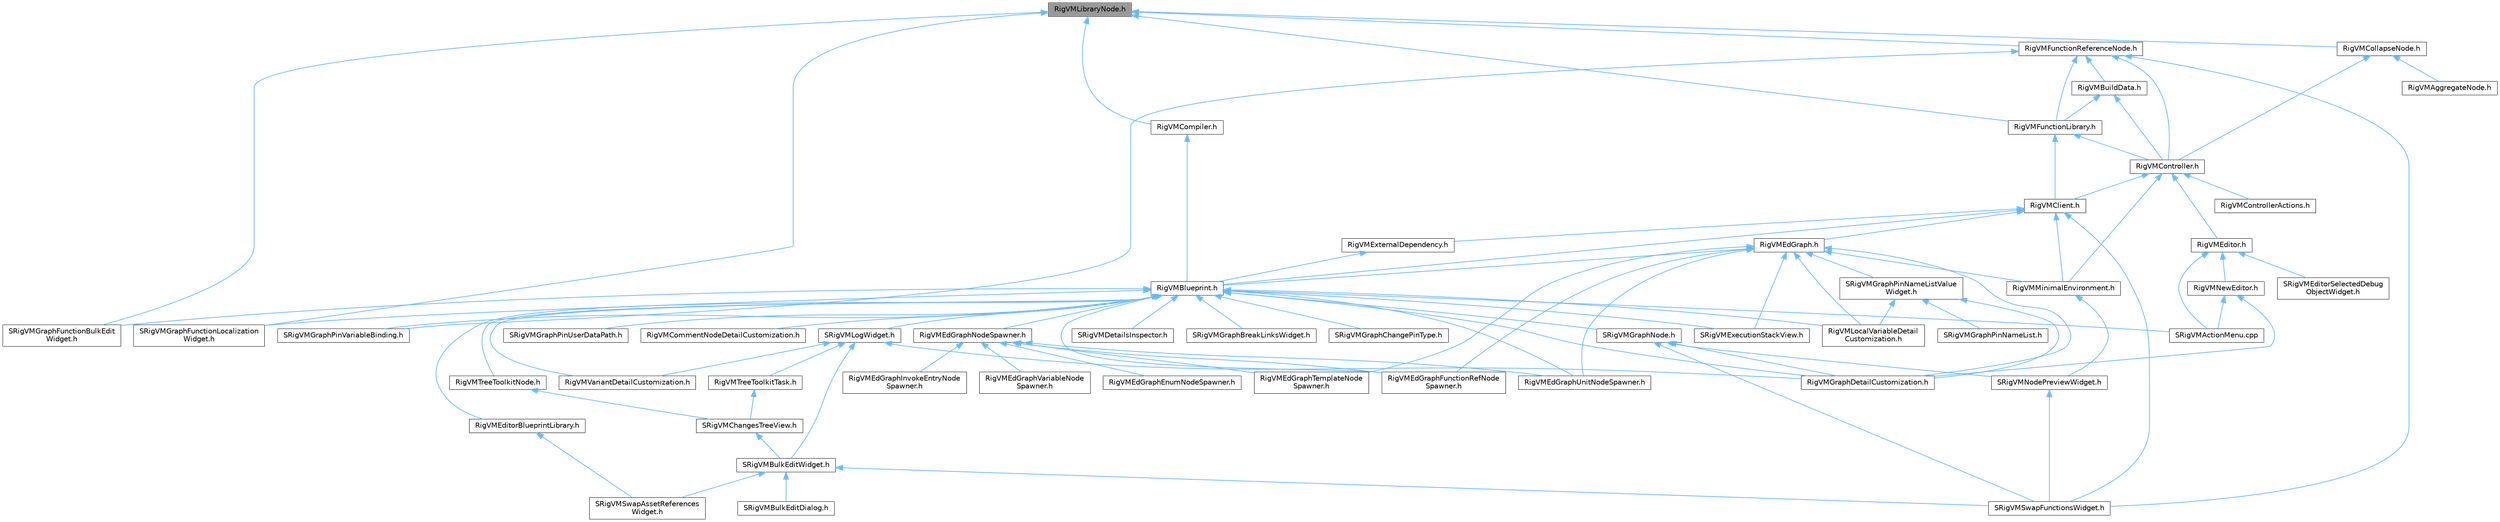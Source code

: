 digraph "RigVMLibraryNode.h"
{
 // INTERACTIVE_SVG=YES
 // LATEX_PDF_SIZE
  bgcolor="transparent";
  edge [fontname=Helvetica,fontsize=10,labelfontname=Helvetica,labelfontsize=10];
  node [fontname=Helvetica,fontsize=10,shape=box,height=0.2,width=0.4];
  Node1 [id="Node000001",label="RigVMLibraryNode.h",height=0.2,width=0.4,color="gray40", fillcolor="grey60", style="filled", fontcolor="black",tooltip=" "];
  Node1 -> Node2 [id="edge1_Node000001_Node000002",dir="back",color="steelblue1",style="solid",tooltip=" "];
  Node2 [id="Node000002",label="RigVMCollapseNode.h",height=0.2,width=0.4,color="grey40", fillcolor="white", style="filled",URL="$d1/d95/RigVMCollapseNode_8h.html",tooltip=" "];
  Node2 -> Node3 [id="edge2_Node000002_Node000003",dir="back",color="steelblue1",style="solid",tooltip=" "];
  Node3 [id="Node000003",label="RigVMAggregateNode.h",height=0.2,width=0.4,color="grey40", fillcolor="white", style="filled",URL="$d7/d89/RigVMAggregateNode_8h.html",tooltip=" "];
  Node2 -> Node4 [id="edge3_Node000002_Node000004",dir="back",color="steelblue1",style="solid",tooltip=" "];
  Node4 [id="Node000004",label="RigVMController.h",height=0.2,width=0.4,color="grey40", fillcolor="white", style="filled",URL="$da/d1e/RigVMController_8h.html",tooltip=" "];
  Node4 -> Node5 [id="edge4_Node000004_Node000005",dir="back",color="steelblue1",style="solid",tooltip=" "];
  Node5 [id="Node000005",label="RigVMClient.h",height=0.2,width=0.4,color="grey40", fillcolor="white", style="filled",URL="$db/d93/RigVMClient_8h.html",tooltip=" "];
  Node5 -> Node6 [id="edge5_Node000005_Node000006",dir="back",color="steelblue1",style="solid",tooltip=" "];
  Node6 [id="Node000006",label="RigVMBlueprint.h",height=0.2,width=0.4,color="grey40", fillcolor="white", style="filled",URL="$df/d44/RigVMBlueprint_8h.html",tooltip=" "];
  Node6 -> Node7 [id="edge6_Node000006_Node000007",dir="back",color="steelblue1",style="solid",tooltip=" "];
  Node7 [id="Node000007",label="RigVMCommentNodeDetailCustomization.h",height=0.2,width=0.4,color="grey40", fillcolor="white", style="filled",URL="$de/ddb/RigVMCommentNodeDetailCustomization_8h.html",tooltip=" "];
  Node6 -> Node8 [id="edge7_Node000006_Node000008",dir="back",color="steelblue1",style="solid",tooltip=" "];
  Node8 [id="Node000008",label="RigVMEdGraphFunctionRefNode\lSpawner.h",height=0.2,width=0.4,color="grey40", fillcolor="white", style="filled",URL="$d3/d16/RigVMEdGraphFunctionRefNodeSpawner_8h.html",tooltip=" "];
  Node6 -> Node9 [id="edge8_Node000006_Node000009",dir="back",color="steelblue1",style="solid",tooltip=" "];
  Node9 [id="Node000009",label="RigVMEdGraphNodeSpawner.h",height=0.2,width=0.4,color="grey40", fillcolor="white", style="filled",URL="$d4/d8b/RigVMEdGraphNodeSpawner_8h.html",tooltip=" "];
  Node9 -> Node10 [id="edge9_Node000009_Node000010",dir="back",color="steelblue1",style="solid",tooltip=" "];
  Node10 [id="Node000010",label="RigVMEdGraphEnumNodeSpawner.h",height=0.2,width=0.4,color="grey40", fillcolor="white", style="filled",URL="$d3/dfd/RigVMEdGraphEnumNodeSpawner_8h.html",tooltip=" "];
  Node9 -> Node8 [id="edge10_Node000009_Node000008",dir="back",color="steelblue1",style="solid",tooltip=" "];
  Node9 -> Node11 [id="edge11_Node000009_Node000011",dir="back",color="steelblue1",style="solid",tooltip=" "];
  Node11 [id="Node000011",label="RigVMEdGraphInvokeEntryNode\lSpawner.h",height=0.2,width=0.4,color="grey40", fillcolor="white", style="filled",URL="$d9/de6/RigVMEdGraphInvokeEntryNodeSpawner_8h.html",tooltip=" "];
  Node9 -> Node12 [id="edge12_Node000009_Node000012",dir="back",color="steelblue1",style="solid",tooltip=" "];
  Node12 [id="Node000012",label="RigVMEdGraphTemplateNode\lSpawner.h",height=0.2,width=0.4,color="grey40", fillcolor="white", style="filled",URL="$d9/d6c/RigVMEdGraphTemplateNodeSpawner_8h.html",tooltip=" "];
  Node9 -> Node13 [id="edge13_Node000009_Node000013",dir="back",color="steelblue1",style="solid",tooltip=" "];
  Node13 [id="Node000013",label="RigVMEdGraphUnitNodeSpawner.h",height=0.2,width=0.4,color="grey40", fillcolor="white", style="filled",URL="$d3/d6b/RigVMEdGraphUnitNodeSpawner_8h.html",tooltip=" "];
  Node9 -> Node14 [id="edge14_Node000009_Node000014",dir="back",color="steelblue1",style="solid",tooltip=" "];
  Node14 [id="Node000014",label="RigVMEdGraphVariableNode\lSpawner.h",height=0.2,width=0.4,color="grey40", fillcolor="white", style="filled",URL="$d0/d83/RigVMEdGraphVariableNodeSpawner_8h.html",tooltip=" "];
  Node6 -> Node13 [id="edge15_Node000006_Node000013",dir="back",color="steelblue1",style="solid",tooltip=" "];
  Node6 -> Node15 [id="edge16_Node000006_Node000015",dir="back",color="steelblue1",style="solid",tooltip=" "];
  Node15 [id="Node000015",label="RigVMEditorBlueprintLibrary.h",height=0.2,width=0.4,color="grey40", fillcolor="white", style="filled",URL="$d9/d31/RigVMEditorBlueprintLibrary_8h.html",tooltip=" "];
  Node15 -> Node16 [id="edge17_Node000015_Node000016",dir="back",color="steelblue1",style="solid",tooltip=" "];
  Node16 [id="Node000016",label="SRigVMSwapAssetReferences\lWidget.h",height=0.2,width=0.4,color="grey40", fillcolor="white", style="filled",URL="$db/d3f/SRigVMSwapAssetReferencesWidget_8h.html",tooltip=" "];
  Node6 -> Node17 [id="edge18_Node000006_Node000017",dir="back",color="steelblue1",style="solid",tooltip=" "];
  Node17 [id="Node000017",label="RigVMGraphDetailCustomization.h",height=0.2,width=0.4,color="grey40", fillcolor="white", style="filled",URL="$da/d8c/RigVMGraphDetailCustomization_8h.html",tooltip=" "];
  Node6 -> Node18 [id="edge19_Node000006_Node000018",dir="back",color="steelblue1",style="solid",tooltip=" "];
  Node18 [id="Node000018",label="RigVMLocalVariableDetail\lCustomization.h",height=0.2,width=0.4,color="grey40", fillcolor="white", style="filled",URL="$de/de8/RigVMLocalVariableDetailCustomization_8h.html",tooltip=" "];
  Node6 -> Node19 [id="edge20_Node000006_Node000019",dir="back",color="steelblue1",style="solid",tooltip=" "];
  Node19 [id="Node000019",label="RigVMTreeToolkitNode.h",height=0.2,width=0.4,color="grey40", fillcolor="white", style="filled",URL="$dc/d84/RigVMTreeToolkitNode_8h.html",tooltip=" "];
  Node19 -> Node20 [id="edge21_Node000019_Node000020",dir="back",color="steelblue1",style="solid",tooltip=" "];
  Node20 [id="Node000020",label="SRigVMChangesTreeView.h",height=0.2,width=0.4,color="grey40", fillcolor="white", style="filled",URL="$dd/d83/SRigVMChangesTreeView_8h.html",tooltip=" "];
  Node20 -> Node21 [id="edge22_Node000020_Node000021",dir="back",color="steelblue1",style="solid",tooltip=" "];
  Node21 [id="Node000021",label="SRigVMBulkEditWidget.h",height=0.2,width=0.4,color="grey40", fillcolor="white", style="filled",URL="$d7/dab/SRigVMBulkEditWidget_8h.html",tooltip=" "];
  Node21 -> Node22 [id="edge23_Node000021_Node000022",dir="back",color="steelblue1",style="solid",tooltip=" "];
  Node22 [id="Node000022",label="SRigVMBulkEditDialog.h",height=0.2,width=0.4,color="grey40", fillcolor="white", style="filled",URL="$dd/d89/SRigVMBulkEditDialog_8h.html",tooltip=" "];
  Node21 -> Node16 [id="edge24_Node000021_Node000016",dir="back",color="steelblue1",style="solid",tooltip=" "];
  Node21 -> Node23 [id="edge25_Node000021_Node000023",dir="back",color="steelblue1",style="solid",tooltip=" "];
  Node23 [id="Node000023",label="SRigVMSwapFunctionsWidget.h",height=0.2,width=0.4,color="grey40", fillcolor="white", style="filled",URL="$d0/da2/SRigVMSwapFunctionsWidget_8h.html",tooltip=" "];
  Node6 -> Node24 [id="edge26_Node000006_Node000024",dir="back",color="steelblue1",style="solid",tooltip=" "];
  Node24 [id="Node000024",label="RigVMVariantDetailCustomization.h",height=0.2,width=0.4,color="grey40", fillcolor="white", style="filled",URL="$d2/db8/RigVMVariantDetailCustomization_8h.html",tooltip=" "];
  Node6 -> Node25 [id="edge27_Node000006_Node000025",dir="back",color="steelblue1",style="solid",tooltip=" "];
  Node25 [id="Node000025",label="SRigVMActionMenu.cpp",height=0.2,width=0.4,color="grey40", fillcolor="white", style="filled",URL="$dc/d4c/SRigVMActionMenu_8cpp.html",tooltip=" "];
  Node6 -> Node26 [id="edge28_Node000006_Node000026",dir="back",color="steelblue1",style="solid",tooltip=" "];
  Node26 [id="Node000026",label="SRigVMDetailsInspector.h",height=0.2,width=0.4,color="grey40", fillcolor="white", style="filled",URL="$df/dfb/SRigVMDetailsInspector_8h.html",tooltip=" "];
  Node6 -> Node27 [id="edge29_Node000006_Node000027",dir="back",color="steelblue1",style="solid",tooltip=" "];
  Node27 [id="Node000027",label="SRigVMExecutionStackView.h",height=0.2,width=0.4,color="grey40", fillcolor="white", style="filled",URL="$d9/d2b/SRigVMExecutionStackView_8h.html",tooltip=" "];
  Node6 -> Node28 [id="edge30_Node000006_Node000028",dir="back",color="steelblue1",style="solid",tooltip=" "];
  Node28 [id="Node000028",label="SRigVMGraphBreakLinksWidget.h",height=0.2,width=0.4,color="grey40", fillcolor="white", style="filled",URL="$d8/d4a/SRigVMGraphBreakLinksWidget_8h.html",tooltip=" "];
  Node6 -> Node29 [id="edge31_Node000006_Node000029",dir="back",color="steelblue1",style="solid",tooltip=" "];
  Node29 [id="Node000029",label="SRigVMGraphChangePinType.h",height=0.2,width=0.4,color="grey40", fillcolor="white", style="filled",URL="$d4/da7/SRigVMGraphChangePinType_8h.html",tooltip=" "];
  Node6 -> Node30 [id="edge32_Node000006_Node000030",dir="back",color="steelblue1",style="solid",tooltip=" "];
  Node30 [id="Node000030",label="SRigVMGraphFunctionBulkEdit\lWidget.h",height=0.2,width=0.4,color="grey40", fillcolor="white", style="filled",URL="$db/dbf/SRigVMGraphFunctionBulkEditWidget_8h.html",tooltip=" "];
  Node6 -> Node31 [id="edge33_Node000006_Node000031",dir="back",color="steelblue1",style="solid",tooltip=" "];
  Node31 [id="Node000031",label="SRigVMGraphFunctionLocalization\lWidget.h",height=0.2,width=0.4,color="grey40", fillcolor="white", style="filled",URL="$dd/d59/SRigVMGraphFunctionLocalizationWidget_8h.html",tooltip=" "];
  Node6 -> Node32 [id="edge34_Node000006_Node000032",dir="back",color="steelblue1",style="solid",tooltip=" "];
  Node32 [id="Node000032",label="SRigVMGraphNode.h",height=0.2,width=0.4,color="grey40", fillcolor="white", style="filled",URL="$d0/d1e/SRigVMGraphNode_8h.html",tooltip=" "];
  Node32 -> Node17 [id="edge35_Node000032_Node000017",dir="back",color="steelblue1",style="solid",tooltip=" "];
  Node32 -> Node33 [id="edge36_Node000032_Node000033",dir="back",color="steelblue1",style="solid",tooltip=" "];
  Node33 [id="Node000033",label="SRigVMNodePreviewWidget.h",height=0.2,width=0.4,color="grey40", fillcolor="white", style="filled",URL="$d5/d72/SRigVMNodePreviewWidget_8h.html",tooltip=" "];
  Node33 -> Node23 [id="edge37_Node000033_Node000023",dir="back",color="steelblue1",style="solid",tooltip=" "];
  Node32 -> Node23 [id="edge38_Node000032_Node000023",dir="back",color="steelblue1",style="solid",tooltip=" "];
  Node6 -> Node34 [id="edge39_Node000006_Node000034",dir="back",color="steelblue1",style="solid",tooltip=" "];
  Node34 [id="Node000034",label="SRigVMGraphPinUserDataPath.h",height=0.2,width=0.4,color="grey40", fillcolor="white", style="filled",URL="$d5/d31/SRigVMGraphPinUserDataPath_8h.html",tooltip=" "];
  Node6 -> Node35 [id="edge40_Node000006_Node000035",dir="back",color="steelblue1",style="solid",tooltip=" "];
  Node35 [id="Node000035",label="SRigVMGraphPinVariableBinding.h",height=0.2,width=0.4,color="grey40", fillcolor="white", style="filled",URL="$db/dca/SRigVMGraphPinVariableBinding_8h.html",tooltip=" "];
  Node6 -> Node36 [id="edge41_Node000006_Node000036",dir="back",color="steelblue1",style="solid",tooltip=" "];
  Node36 [id="Node000036",label="SRigVMLogWidget.h",height=0.2,width=0.4,color="grey40", fillcolor="white", style="filled",URL="$d9/dab/SRigVMLogWidget_8h.html",tooltip=" "];
  Node36 -> Node17 [id="edge42_Node000036_Node000017",dir="back",color="steelblue1",style="solid",tooltip=" "];
  Node36 -> Node37 [id="edge43_Node000036_Node000037",dir="back",color="steelblue1",style="solid",tooltip=" "];
  Node37 [id="Node000037",label="RigVMTreeToolkitTask.h",height=0.2,width=0.4,color="grey40", fillcolor="white", style="filled",URL="$d1/dd5/RigVMTreeToolkitTask_8h.html",tooltip=" "];
  Node37 -> Node20 [id="edge44_Node000037_Node000020",dir="back",color="steelblue1",style="solid",tooltip=" "];
  Node36 -> Node24 [id="edge45_Node000036_Node000024",dir="back",color="steelblue1",style="solid",tooltip=" "];
  Node36 -> Node21 [id="edge46_Node000036_Node000021",dir="back",color="steelblue1",style="solid",tooltip=" "];
  Node5 -> Node38 [id="edge47_Node000005_Node000038",dir="back",color="steelblue1",style="solid",tooltip=" "];
  Node38 [id="Node000038",label="RigVMEdGraph.h",height=0.2,width=0.4,color="grey40", fillcolor="white", style="filled",URL="$d9/d8c/RigVMEdGraph_8h.html",tooltip=" "];
  Node38 -> Node6 [id="edge48_Node000038_Node000006",dir="back",color="steelblue1",style="solid",tooltip=" "];
  Node38 -> Node8 [id="edge49_Node000038_Node000008",dir="back",color="steelblue1",style="solid",tooltip=" "];
  Node38 -> Node12 [id="edge50_Node000038_Node000012",dir="back",color="steelblue1",style="solid",tooltip=" "];
  Node38 -> Node13 [id="edge51_Node000038_Node000013",dir="back",color="steelblue1",style="solid",tooltip=" "];
  Node38 -> Node17 [id="edge52_Node000038_Node000017",dir="back",color="steelblue1",style="solid",tooltip=" "];
  Node38 -> Node18 [id="edge53_Node000038_Node000018",dir="back",color="steelblue1",style="solid",tooltip=" "];
  Node38 -> Node39 [id="edge54_Node000038_Node000039",dir="back",color="steelblue1",style="solid",tooltip=" "];
  Node39 [id="Node000039",label="RigVMMinimalEnvironment.h",height=0.2,width=0.4,color="grey40", fillcolor="white", style="filled",URL="$d4/d4a/RigVMMinimalEnvironment_8h.html",tooltip=" "];
  Node39 -> Node33 [id="edge55_Node000039_Node000033",dir="back",color="steelblue1",style="solid",tooltip=" "];
  Node38 -> Node27 [id="edge56_Node000038_Node000027",dir="back",color="steelblue1",style="solid",tooltip=" "];
  Node38 -> Node40 [id="edge57_Node000038_Node000040",dir="back",color="steelblue1",style="solid",tooltip=" "];
  Node40 [id="Node000040",label="SRigVMGraphPinNameListValue\lWidget.h",height=0.2,width=0.4,color="grey40", fillcolor="white", style="filled",URL="$dc/dac/SRigVMGraphPinNameListValueWidget_8h.html",tooltip=" "];
  Node40 -> Node17 [id="edge58_Node000040_Node000017",dir="back",color="steelblue1",style="solid",tooltip=" "];
  Node40 -> Node18 [id="edge59_Node000040_Node000018",dir="back",color="steelblue1",style="solid",tooltip=" "];
  Node40 -> Node41 [id="edge60_Node000040_Node000041",dir="back",color="steelblue1",style="solid",tooltip=" "];
  Node41 [id="Node000041",label="SRigVMGraphPinNameList.h",height=0.2,width=0.4,color="grey40", fillcolor="white", style="filled",URL="$d7/dfc/SRigVMGraphPinNameList_8h.html",tooltip=" "];
  Node5 -> Node42 [id="edge61_Node000005_Node000042",dir="back",color="steelblue1",style="solid",tooltip=" "];
  Node42 [id="Node000042",label="RigVMExternalDependency.h",height=0.2,width=0.4,color="grey40", fillcolor="white", style="filled",URL="$d2/d83/RigVMExternalDependency_8h.html",tooltip=" "];
  Node42 -> Node6 [id="edge62_Node000042_Node000006",dir="back",color="steelblue1",style="solid",tooltip=" "];
  Node5 -> Node39 [id="edge63_Node000005_Node000039",dir="back",color="steelblue1",style="solid",tooltip=" "];
  Node5 -> Node23 [id="edge64_Node000005_Node000023",dir="back",color="steelblue1",style="solid",tooltip=" "];
  Node4 -> Node43 [id="edge65_Node000004_Node000043",dir="back",color="steelblue1",style="solid",tooltip=" "];
  Node43 [id="Node000043",label="RigVMControllerActions.h",height=0.2,width=0.4,color="grey40", fillcolor="white", style="filled",URL="$d3/dc4/RigVMControllerActions_8h.html",tooltip=" "];
  Node4 -> Node44 [id="edge66_Node000004_Node000044",dir="back",color="steelblue1",style="solid",tooltip=" "];
  Node44 [id="Node000044",label="RigVMEditor.h",height=0.2,width=0.4,color="grey40", fillcolor="white", style="filled",URL="$d3/d13/RigVMEditor_8h.html",tooltip=" "];
  Node44 -> Node45 [id="edge67_Node000044_Node000045",dir="back",color="steelblue1",style="solid",tooltip=" "];
  Node45 [id="Node000045",label="RigVMNewEditor.h",height=0.2,width=0.4,color="grey40", fillcolor="white", style="filled",URL="$df/dd1/RigVMNewEditor_8h.html",tooltip=" "];
  Node45 -> Node17 [id="edge68_Node000045_Node000017",dir="back",color="steelblue1",style="solid",tooltip=" "];
  Node45 -> Node25 [id="edge69_Node000045_Node000025",dir="back",color="steelblue1",style="solid",tooltip=" "];
  Node44 -> Node25 [id="edge70_Node000044_Node000025",dir="back",color="steelblue1",style="solid",tooltip=" "];
  Node44 -> Node46 [id="edge71_Node000044_Node000046",dir="back",color="steelblue1",style="solid",tooltip=" "];
  Node46 [id="Node000046",label="SRigVMEditorSelectedDebug\lObjectWidget.h",height=0.2,width=0.4,color="grey40", fillcolor="white", style="filled",URL="$d9/dcd/SRigVMEditorSelectedDebugObjectWidget_8h.html",tooltip=" "];
  Node4 -> Node39 [id="edge72_Node000004_Node000039",dir="back",color="steelblue1",style="solid",tooltip=" "];
  Node1 -> Node47 [id="edge73_Node000001_Node000047",dir="back",color="steelblue1",style="solid",tooltip=" "];
  Node47 [id="Node000047",label="RigVMCompiler.h",height=0.2,width=0.4,color="grey40", fillcolor="white", style="filled",URL="$d7/d63/RigVMCompiler_8h.html",tooltip=" "];
  Node47 -> Node6 [id="edge74_Node000047_Node000006",dir="back",color="steelblue1",style="solid",tooltip=" "];
  Node1 -> Node48 [id="edge75_Node000001_Node000048",dir="back",color="steelblue1",style="solid",tooltip=" "];
  Node48 [id="Node000048",label="RigVMFunctionLibrary.h",height=0.2,width=0.4,color="grey40", fillcolor="white", style="filled",URL="$da/d39/RigVMFunctionLibrary_8h.html",tooltip=" "];
  Node48 -> Node5 [id="edge76_Node000048_Node000005",dir="back",color="steelblue1",style="solid",tooltip=" "];
  Node48 -> Node4 [id="edge77_Node000048_Node000004",dir="back",color="steelblue1",style="solid",tooltip=" "];
  Node1 -> Node49 [id="edge78_Node000001_Node000049",dir="back",color="steelblue1",style="solid",tooltip=" "];
  Node49 [id="Node000049",label="RigVMFunctionReferenceNode.h",height=0.2,width=0.4,color="grey40", fillcolor="white", style="filled",URL="$d8/dae/RigVMFunctionReferenceNode_8h.html",tooltip=" "];
  Node49 -> Node50 [id="edge79_Node000049_Node000050",dir="back",color="steelblue1",style="solid",tooltip=" "];
  Node50 [id="Node000050",label="RigVMBuildData.h",height=0.2,width=0.4,color="grey40", fillcolor="white", style="filled",URL="$df/d5a/RigVMBuildData_8h.html",tooltip=" "];
  Node50 -> Node4 [id="edge80_Node000050_Node000004",dir="back",color="steelblue1",style="solid",tooltip=" "];
  Node50 -> Node48 [id="edge81_Node000050_Node000048",dir="back",color="steelblue1",style="solid",tooltip=" "];
  Node49 -> Node4 [id="edge82_Node000049_Node000004",dir="back",color="steelblue1",style="solid",tooltip=" "];
  Node49 -> Node48 [id="edge83_Node000049_Node000048",dir="back",color="steelblue1",style="solid",tooltip=" "];
  Node49 -> Node35 [id="edge84_Node000049_Node000035",dir="back",color="steelblue1",style="solid",tooltip=" "];
  Node49 -> Node23 [id="edge85_Node000049_Node000023",dir="back",color="steelblue1",style="solid",tooltip=" "];
  Node1 -> Node30 [id="edge86_Node000001_Node000030",dir="back",color="steelblue1",style="solid",tooltip=" "];
  Node1 -> Node31 [id="edge87_Node000001_Node000031",dir="back",color="steelblue1",style="solid",tooltip=" "];
}
